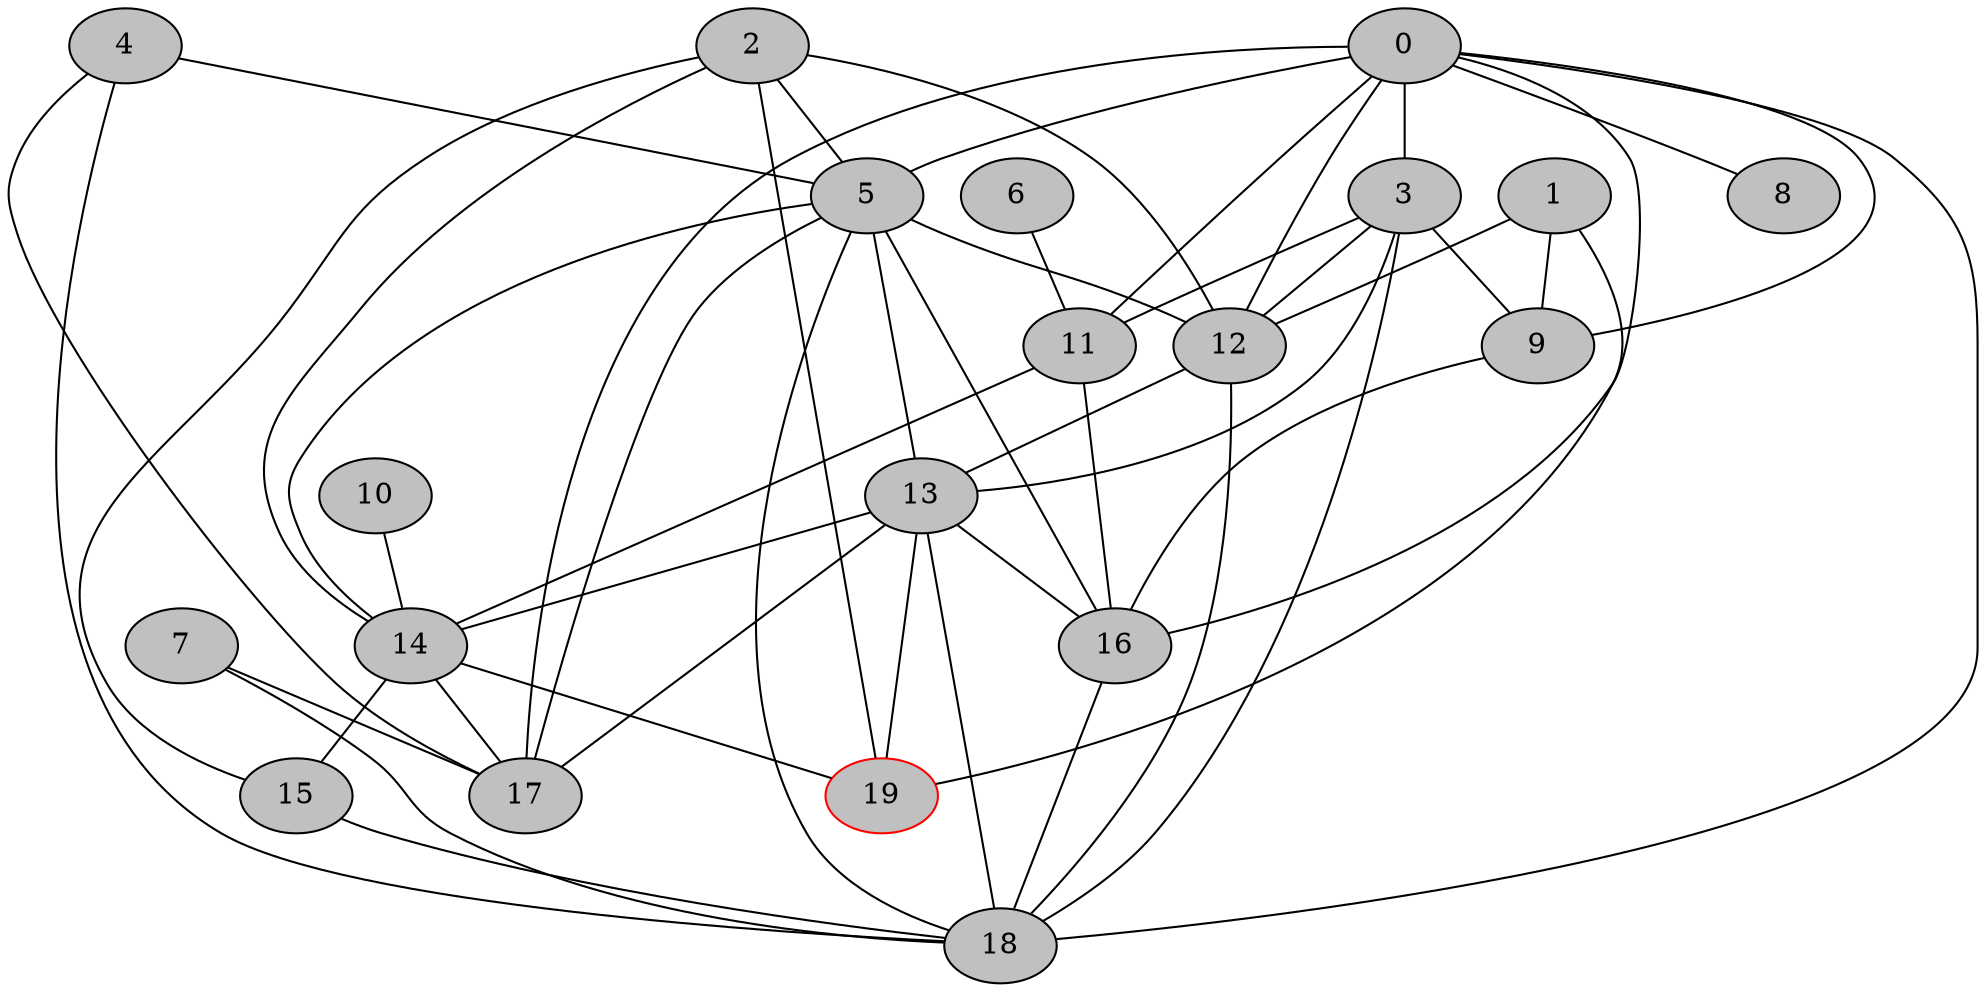 // network test graph
digraph
{
	0 [fillcolor=gray,style=filled,]
	1 [fillcolor=gray,style=filled,]
	2 [fillcolor=gray,style=filled,]
	3 [fillcolor=gray,style=filled,]
	4 [fillcolor=gray,style=filled,]
	5 [fillcolor=gray,style=filled,]
	6 [fillcolor=gray,style=filled,]
	7 [fillcolor=gray,style=filled,]
	8 [fillcolor=gray,style=filled,]
	9 [fillcolor=gray,style=filled,]
	10 [fillcolor=gray,style=filled,]
	11 [fillcolor=gray,style=filled,]
	12 [fillcolor=gray,style=filled,]
	13 [fillcolor=gray,style=filled,]
	14 [fillcolor=gray,style=filled,]
	15 [fillcolor=gray,style=filled,]
	16 [fillcolor=gray,style=filled,]
	17 [fillcolor=gray,style=filled,]
	18 [fillcolor=gray,style=filled,]
	19 [fillcolor=gray,style=filled,color=red,]
	0 -> 3 [dir=none]
	0 -> 5 [dir=none]
	0 -> 8 [dir=none]
	0 -> 9 [dir=none]
	0 -> 11 [dir=none]
	0 -> 12 [dir=none]
	0 -> 16 [dir=none]
	0 -> 17 [dir=none]
	0 -> 18 [dir=none]
	1 -> 9 [dir=none]
	1 -> 12 [dir=none]
	1 -> 19 [dir=none]
	2 -> 5 [dir=none]
	2 -> 12 [dir=none]
	2 -> 14 [dir=none]
	2 -> 15 [dir=none]
	2 -> 19 [dir=none]
	3 -> 9 [dir=none]
	3 -> 11 [dir=none]
	3 -> 12 [dir=none]
	3 -> 13 [dir=none]
	3 -> 18 [dir=none]
	4 -> 5 [dir=none]
	4 -> 17 [dir=none]
	4 -> 18 [dir=none]
	5 -> 12 [dir=none]
	5 -> 13 [dir=none]
	5 -> 14 [dir=none]
	5 -> 16 [dir=none]
	5 -> 17 [dir=none]
	5 -> 18 [dir=none]
	6 -> 11 [dir=none]
	7 -> 17 [dir=none]
	7 -> 18 [dir=none]
	9 -> 16 [dir=none]
	10 -> 14 [dir=none]
	11 -> 14 [dir=none]
	11 -> 16 [dir=none]
	12 -> 13 [dir=none]
	12 -> 18 [dir=none]
	13 -> 14 [dir=none]
	13 -> 16 [dir=none]
	13 -> 17 [dir=none]
	13 -> 18 [dir=none]
	13 -> 19 [dir=none]
	14 -> 15 [dir=none]
	14 -> 17 [dir=none]
	14 -> 19 [dir=none]
	15 -> 18 [dir=none]
	16 -> 18 [dir=none]
}